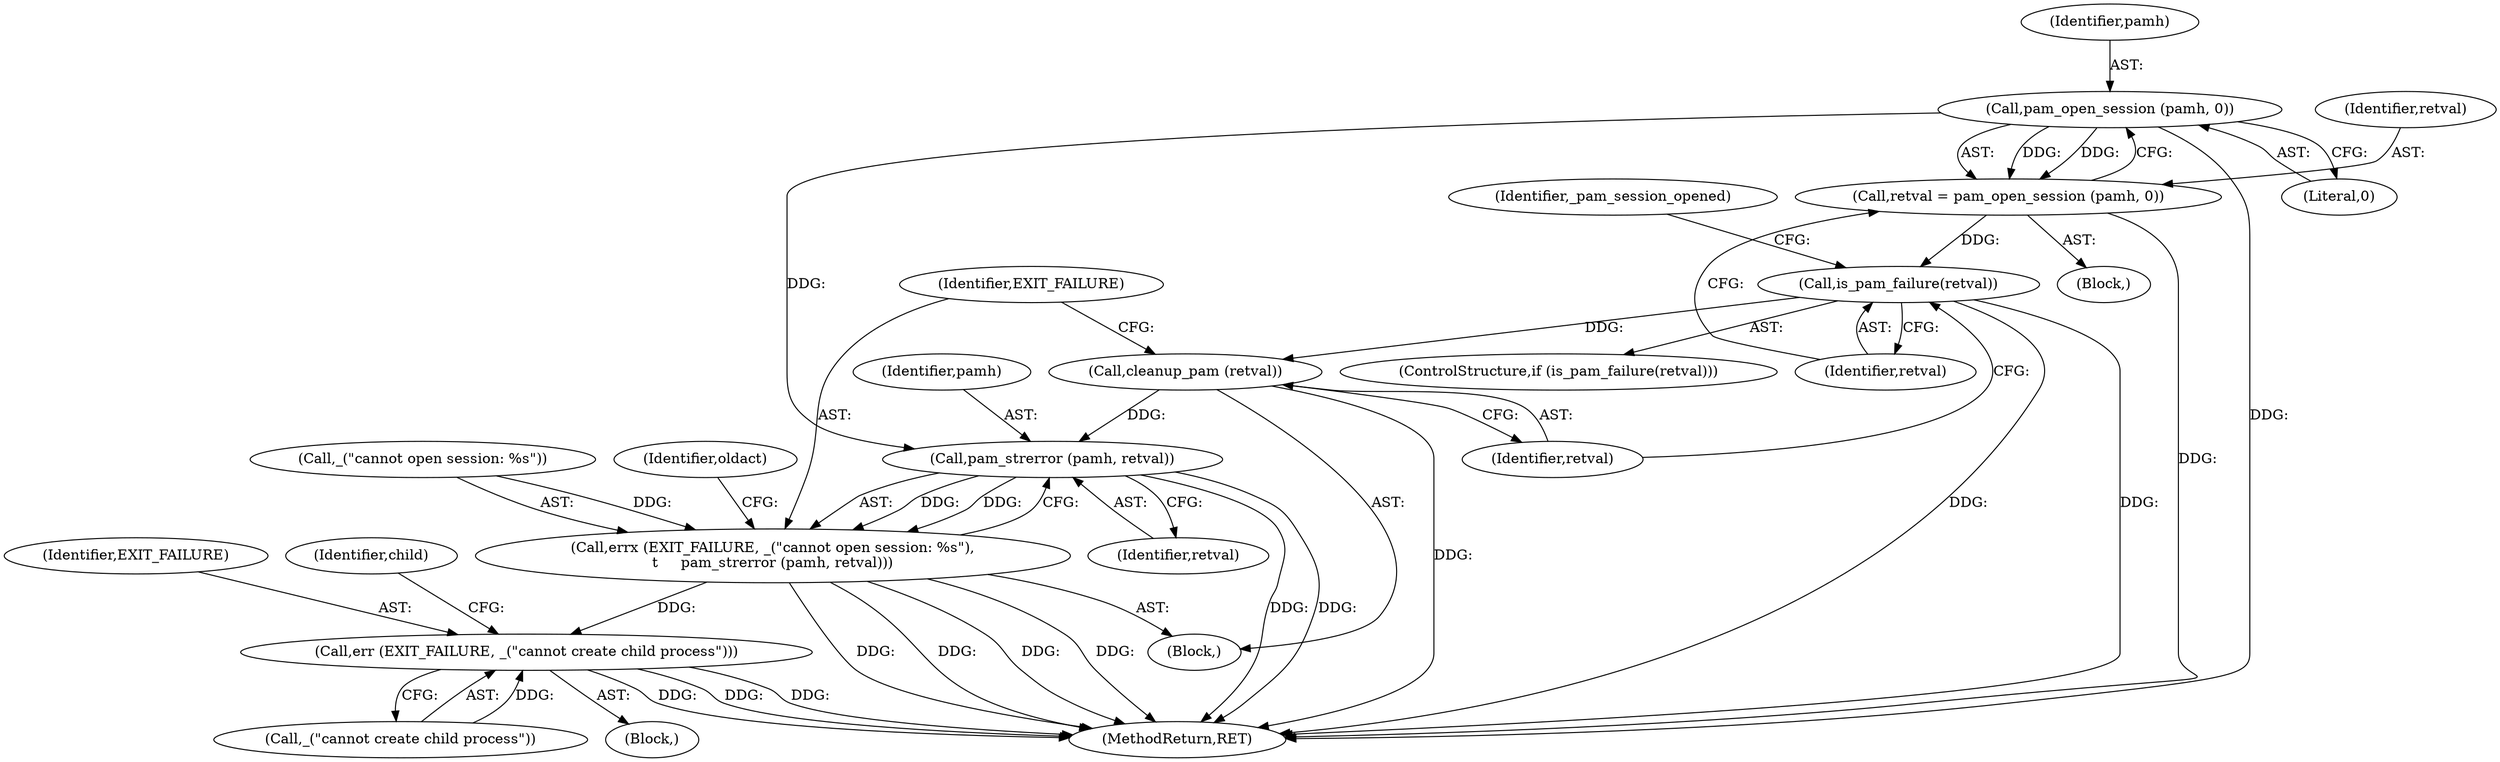 digraph "0_util-linux_dffab154d29a288aa171ff50263ecc8f2e14a891@API" {
"1000119" [label="(Call,pam_open_session (pamh, 0))"];
"1000117" [label="(Call,retval = pam_open_session (pamh, 0))"];
"1000123" [label="(Call,is_pam_failure(retval))"];
"1000126" [label="(Call,cleanup_pam (retval))"];
"1000132" [label="(Call,pam_strerror (pamh, retval))"];
"1000128" [label="(Call,errx (EXIT_FAILURE, _(\"cannot open session: %s\"),\n\t     pam_strerror (pamh, retval)))"];
"1000157" [label="(Call,err (EXIT_FAILURE, _(\"cannot create child process\")))"];
"1000125" [label="(Block,)"];
"1000159" [label="(Call,_(\"cannot create child process\"))"];
"1000163" [label="(Identifier,child)"];
"1000157" [label="(Call,err (EXIT_FAILURE, _(\"cannot create child process\")))"];
"1000123" [label="(Call,is_pam_failure(retval))"];
"1000122" [label="(ControlStructure,if (is_pam_failure(retval)))"];
"1000127" [label="(Identifier,retval)"];
"1000158" [label="(Identifier,EXIT_FAILURE)"];
"1000154" [label="(Block,)"];
"1000129" [label="(Identifier,EXIT_FAILURE)"];
"1000126" [label="(Call,cleanup_pam (retval))"];
"1000119" [label="(Call,pam_open_session (pamh, 0))"];
"1000124" [label="(Identifier,retval)"];
"1000117" [label="(Call,retval = pam_open_session (pamh, 0))"];
"1000130" [label="(Call,_(\"cannot open session: %s\"))"];
"1000120" [label="(Identifier,pamh)"];
"1000108" [label="(Block,)"];
"1000140" [label="(Identifier,oldact)"];
"1000134" [label="(Identifier,retval)"];
"1000121" [label="(Literal,0)"];
"1000132" [label="(Call,pam_strerror (pamh, retval))"];
"1000133" [label="(Identifier,pamh)"];
"1000128" [label="(Call,errx (EXIT_FAILURE, _(\"cannot open session: %s\"),\n\t     pam_strerror (pamh, retval)))"];
"1000449" [label="(MethodReturn,RET)"];
"1000118" [label="(Identifier,retval)"];
"1000137" [label="(Identifier,_pam_session_opened)"];
"1000119" -> "1000117"  [label="AST: "];
"1000119" -> "1000121"  [label="CFG: "];
"1000120" -> "1000119"  [label="AST: "];
"1000121" -> "1000119"  [label="AST: "];
"1000117" -> "1000119"  [label="CFG: "];
"1000119" -> "1000449"  [label="DDG: "];
"1000119" -> "1000117"  [label="DDG: "];
"1000119" -> "1000117"  [label="DDG: "];
"1000119" -> "1000132"  [label="DDG: "];
"1000117" -> "1000108"  [label="AST: "];
"1000118" -> "1000117"  [label="AST: "];
"1000124" -> "1000117"  [label="CFG: "];
"1000117" -> "1000449"  [label="DDG: "];
"1000117" -> "1000123"  [label="DDG: "];
"1000123" -> "1000122"  [label="AST: "];
"1000123" -> "1000124"  [label="CFG: "];
"1000124" -> "1000123"  [label="AST: "];
"1000127" -> "1000123"  [label="CFG: "];
"1000137" -> "1000123"  [label="CFG: "];
"1000123" -> "1000449"  [label="DDG: "];
"1000123" -> "1000449"  [label="DDG: "];
"1000123" -> "1000126"  [label="DDG: "];
"1000126" -> "1000125"  [label="AST: "];
"1000126" -> "1000127"  [label="CFG: "];
"1000127" -> "1000126"  [label="AST: "];
"1000129" -> "1000126"  [label="CFG: "];
"1000126" -> "1000449"  [label="DDG: "];
"1000126" -> "1000132"  [label="DDG: "];
"1000132" -> "1000128"  [label="AST: "];
"1000132" -> "1000134"  [label="CFG: "];
"1000133" -> "1000132"  [label="AST: "];
"1000134" -> "1000132"  [label="AST: "];
"1000128" -> "1000132"  [label="CFG: "];
"1000132" -> "1000449"  [label="DDG: "];
"1000132" -> "1000449"  [label="DDG: "];
"1000132" -> "1000128"  [label="DDG: "];
"1000132" -> "1000128"  [label="DDG: "];
"1000128" -> "1000125"  [label="AST: "];
"1000129" -> "1000128"  [label="AST: "];
"1000130" -> "1000128"  [label="AST: "];
"1000140" -> "1000128"  [label="CFG: "];
"1000128" -> "1000449"  [label="DDG: "];
"1000128" -> "1000449"  [label="DDG: "];
"1000128" -> "1000449"  [label="DDG: "];
"1000128" -> "1000449"  [label="DDG: "];
"1000130" -> "1000128"  [label="DDG: "];
"1000128" -> "1000157"  [label="DDG: "];
"1000157" -> "1000154"  [label="AST: "];
"1000157" -> "1000159"  [label="CFG: "];
"1000158" -> "1000157"  [label="AST: "];
"1000159" -> "1000157"  [label="AST: "];
"1000163" -> "1000157"  [label="CFG: "];
"1000157" -> "1000449"  [label="DDG: "];
"1000157" -> "1000449"  [label="DDG: "];
"1000157" -> "1000449"  [label="DDG: "];
"1000159" -> "1000157"  [label="DDG: "];
}
